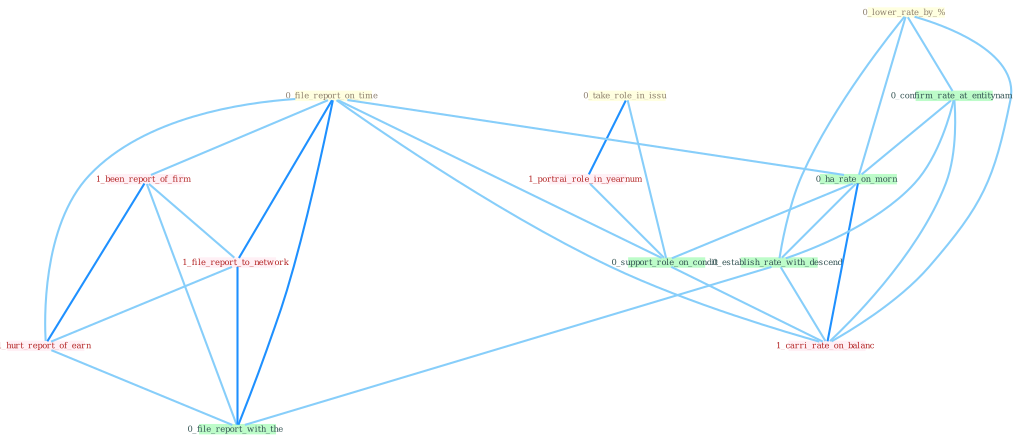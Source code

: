 Graph G{ 
    node
    [shape=polygon,style=filled,width=.5,height=.06,color="#BDFCC9",fixedsize=true,fontsize=4,
    fontcolor="#2f4f4f"];
    {node
    [color="#ffffe0", fontcolor="#8b7d6b"] "0_take_role_in_issu " "0_file_report_on_time " "0_lower_rate_by_% "}
{node [color="#fff0f5", fontcolor="#b22222"] "1_been_report_of_firm " "1_file_report_to_network " "1_portrai_role_in_yearnum " "1_hurt_report_of_earn " "1_carri_rate_on_balanc "}
edge [color="#B0E2FF"];

	"0_take_role_in_issu " -- "1_portrai_role_in_yearnum " [w="2", color="#1e90ff" , len=0.8];
	"0_take_role_in_issu " -- "0_support_role_on_condit " [w="1", color="#87cefa" ];
	"0_file_report_on_time " -- "1_been_report_of_firm " [w="1", color="#87cefa" ];
	"0_file_report_on_time " -- "1_file_report_to_network " [w="2", color="#1e90ff" , len=0.8];
	"0_file_report_on_time " -- "0_ha_rate_on_morn " [w="1", color="#87cefa" ];
	"0_file_report_on_time " -- "1_hurt_report_of_earn " [w="1", color="#87cefa" ];
	"0_file_report_on_time " -- "0_support_role_on_condit " [w="1", color="#87cefa" ];
	"0_file_report_on_time " -- "1_carri_rate_on_balanc " [w="1", color="#87cefa" ];
	"0_file_report_on_time " -- "0_file_report_with_the " [w="2", color="#1e90ff" , len=0.8];
	"0_lower_rate_by_% " -- "0_confirm_rate_at_entitynam " [w="1", color="#87cefa" ];
	"0_lower_rate_by_% " -- "0_ha_rate_on_morn " [w="1", color="#87cefa" ];
	"0_lower_rate_by_% " -- "0_establish_rate_with_descend " [w="1", color="#87cefa" ];
	"0_lower_rate_by_% " -- "1_carri_rate_on_balanc " [w="1", color="#87cefa" ];
	"0_confirm_rate_at_entitynam " -- "0_ha_rate_on_morn " [w="1", color="#87cefa" ];
	"0_confirm_rate_at_entitynam " -- "0_establish_rate_with_descend " [w="1", color="#87cefa" ];
	"0_confirm_rate_at_entitynam " -- "1_carri_rate_on_balanc " [w="1", color="#87cefa" ];
	"1_been_report_of_firm " -- "1_file_report_to_network " [w="1", color="#87cefa" ];
	"1_been_report_of_firm " -- "1_hurt_report_of_earn " [w="2", color="#1e90ff" , len=0.8];
	"1_been_report_of_firm " -- "0_file_report_with_the " [w="1", color="#87cefa" ];
	"1_file_report_to_network " -- "1_hurt_report_of_earn " [w="1", color="#87cefa" ];
	"1_file_report_to_network " -- "0_file_report_with_the " [w="2", color="#1e90ff" , len=0.8];
	"1_portrai_role_in_yearnum " -- "0_support_role_on_condit " [w="1", color="#87cefa" ];
	"0_ha_rate_on_morn " -- "0_support_role_on_condit " [w="1", color="#87cefa" ];
	"0_ha_rate_on_morn " -- "0_establish_rate_with_descend " [w="1", color="#87cefa" ];
	"0_ha_rate_on_morn " -- "1_carri_rate_on_balanc " [w="2", color="#1e90ff" , len=0.8];
	"1_hurt_report_of_earn " -- "0_file_report_with_the " [w="1", color="#87cefa" ];
	"0_support_role_on_condit " -- "1_carri_rate_on_balanc " [w="1", color="#87cefa" ];
	"0_establish_rate_with_descend " -- "1_carri_rate_on_balanc " [w="1", color="#87cefa" ];
	"0_establish_rate_with_descend " -- "0_file_report_with_the " [w="1", color="#87cefa" ];
}
